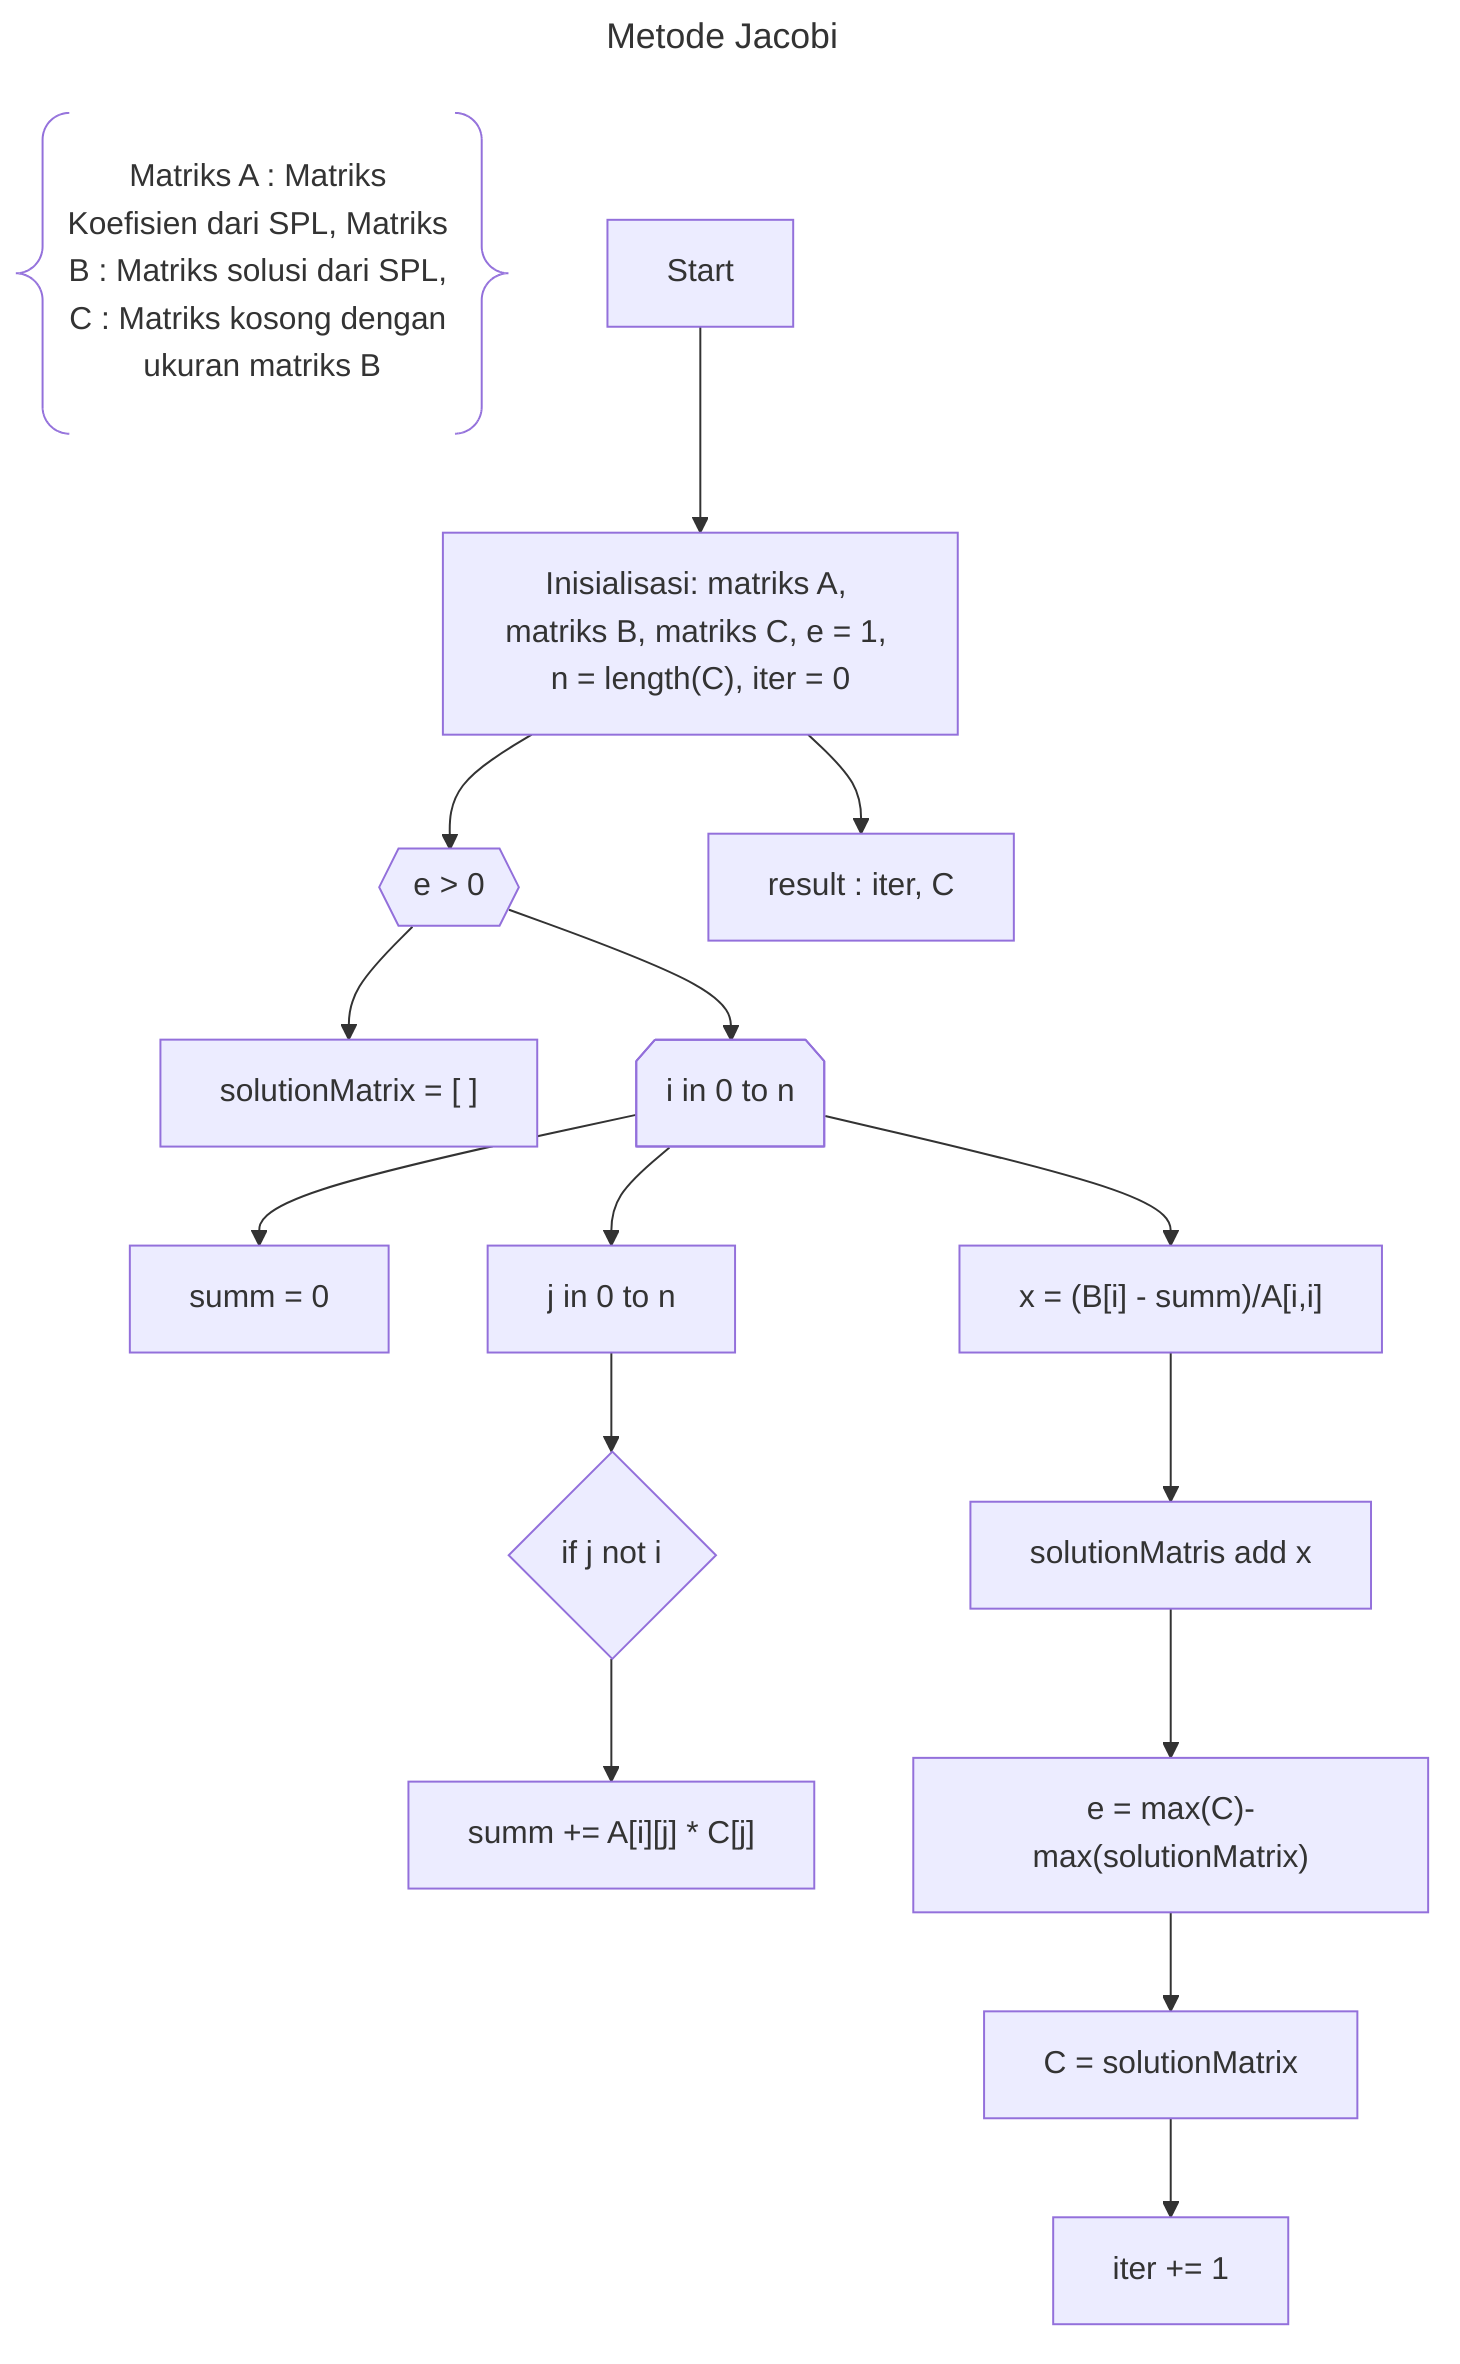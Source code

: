 ---
title: Metode Jacobi    
---

flowchart TD;
    Z@{ shape: braces, label: "Matriks A : Matriks Koefisien dari SPL, Matriks B : Matriks solusi dari SPL, C : Matriks kosong dengan ukuran matriks B" }
    A[Start] --> B["Inisialisasi: matriks A, matriks B, matriks C, e = 1, n = length(C), iter = 0"]  
    B --> C{{"e > 0"}}
    C --> D["solutionMatrix = [ ]"]
    C --> F@{shape: notch-pent, label: "i in 0 to n"}
    F --> G["summ = 0"]
    F --> H["j in 0 to n"]
    H --> I{"if j not i"}
    I --> J["summ += A[i][j] * C[j]"]
    F --> K["x = (B[i] - summ)/A[i,i]"]
    K --> L["solutionMatris add x"]
    L --> M["e = max(C)-max(solutionMatrix)"]
    M --> N["C = solutionMatrix"]
    N --> O["iter += 1"]
    B --> P["result : iter, C"]